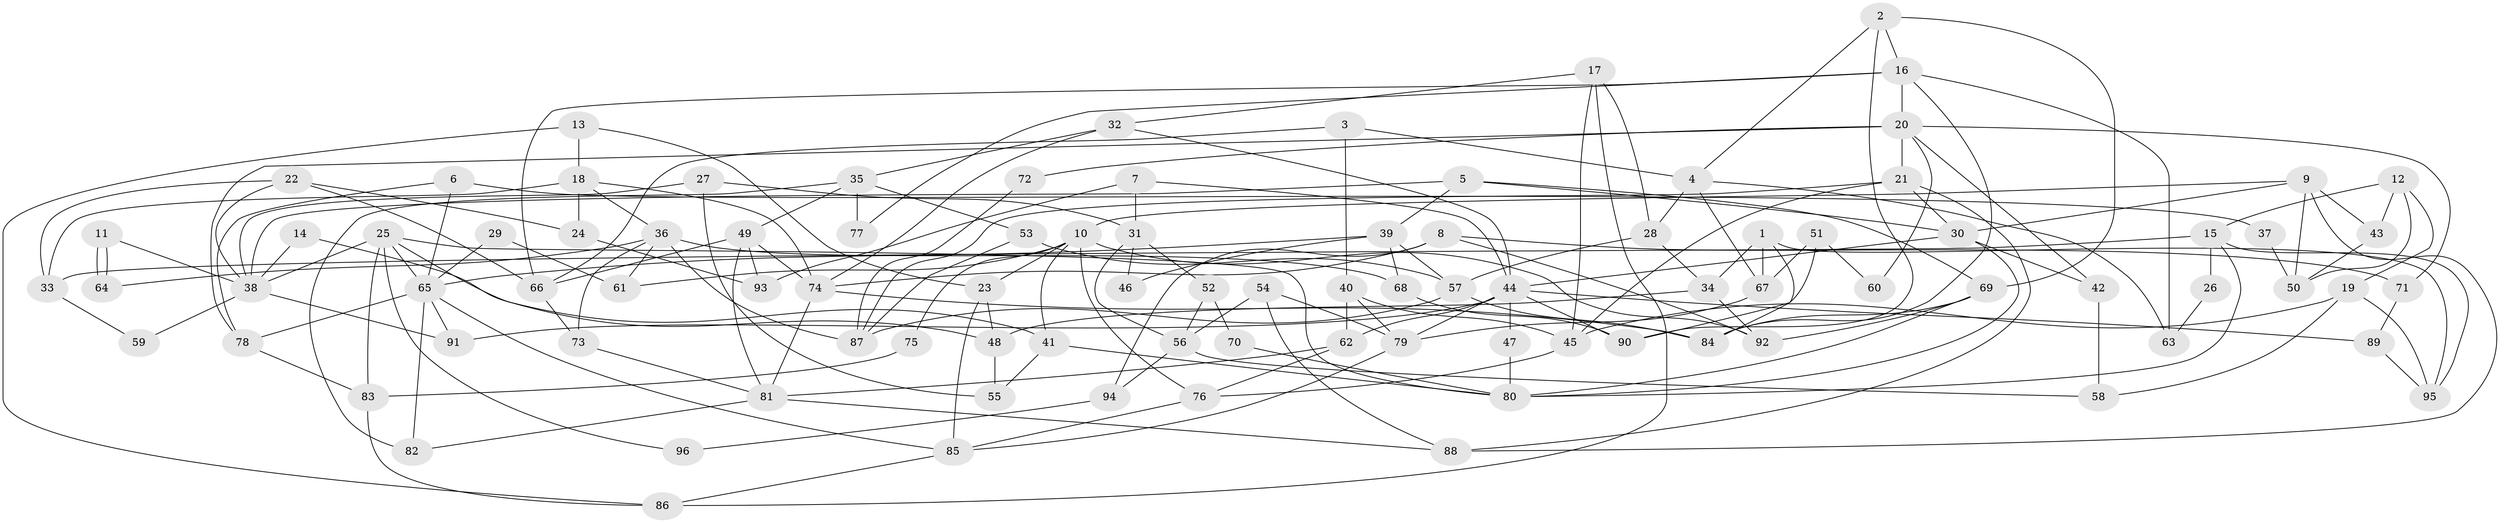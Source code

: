 // coarse degree distribution, {3: 0.15789473684210525, 2: 0.13157894736842105, 4: 0.2894736842105263, 5: 0.21052631578947367, 7: 0.02631578947368421, 8: 0.02631578947368421, 10: 0.05263157894736842, 9: 0.02631578947368421, 16: 0.02631578947368421, 6: 0.05263157894736842}
// Generated by graph-tools (version 1.1) at 2025/55/03/04/25 21:55:00]
// undirected, 96 vertices, 192 edges
graph export_dot {
graph [start="1"]
  node [color=gray90,style=filled];
  1;
  2;
  3;
  4;
  5;
  6;
  7;
  8;
  9;
  10;
  11;
  12;
  13;
  14;
  15;
  16;
  17;
  18;
  19;
  20;
  21;
  22;
  23;
  24;
  25;
  26;
  27;
  28;
  29;
  30;
  31;
  32;
  33;
  34;
  35;
  36;
  37;
  38;
  39;
  40;
  41;
  42;
  43;
  44;
  45;
  46;
  47;
  48;
  49;
  50;
  51;
  52;
  53;
  54;
  55;
  56;
  57;
  58;
  59;
  60;
  61;
  62;
  63;
  64;
  65;
  66;
  67;
  68;
  69;
  70;
  71;
  72;
  73;
  74;
  75;
  76;
  77;
  78;
  79;
  80;
  81;
  82;
  83;
  84;
  85;
  86;
  87;
  88;
  89;
  90;
  91;
  92;
  93;
  94;
  95;
  96;
  1 -- 95;
  1 -- 67;
  1 -- 34;
  1 -- 84;
  2 -- 69;
  2 -- 16;
  2 -- 4;
  2 -- 90;
  3 -- 66;
  3 -- 4;
  3 -- 40;
  4 -- 28;
  4 -- 63;
  4 -- 67;
  5 -- 39;
  5 -- 69;
  5 -- 30;
  5 -- 38;
  6 -- 78;
  6 -- 65;
  6 -- 37;
  7 -- 31;
  7 -- 93;
  7 -- 44;
  8 -- 92;
  8 -- 74;
  8 -- 71;
  8 -- 94;
  9 -- 88;
  9 -- 30;
  9 -- 10;
  9 -- 43;
  9 -- 50;
  10 -- 23;
  10 -- 41;
  10 -- 61;
  10 -- 75;
  10 -- 76;
  10 -- 92;
  11 -- 64;
  11 -- 64;
  11 -- 38;
  12 -- 15;
  12 -- 50;
  12 -- 19;
  12 -- 43;
  13 -- 86;
  13 -- 18;
  13 -- 23;
  14 -- 38;
  14 -- 41;
  15 -- 80;
  15 -- 33;
  15 -- 26;
  15 -- 95;
  16 -- 84;
  16 -- 20;
  16 -- 63;
  16 -- 66;
  16 -- 77;
  17 -- 45;
  17 -- 32;
  17 -- 28;
  17 -- 86;
  18 -- 74;
  18 -- 36;
  18 -- 24;
  18 -- 33;
  19 -- 45;
  19 -- 58;
  19 -- 95;
  20 -- 71;
  20 -- 21;
  20 -- 42;
  20 -- 60;
  20 -- 72;
  20 -- 78;
  21 -- 30;
  21 -- 45;
  21 -- 87;
  21 -- 88;
  22 -- 66;
  22 -- 38;
  22 -- 24;
  22 -- 33;
  23 -- 85;
  23 -- 48;
  24 -- 93;
  25 -- 48;
  25 -- 38;
  25 -- 65;
  25 -- 80;
  25 -- 83;
  25 -- 96;
  26 -- 63;
  27 -- 55;
  27 -- 38;
  27 -- 31;
  28 -- 57;
  28 -- 34;
  29 -- 65;
  29 -- 61;
  30 -- 44;
  30 -- 42;
  30 -- 80;
  31 -- 56;
  31 -- 46;
  31 -- 52;
  32 -- 44;
  32 -- 35;
  32 -- 74;
  33 -- 59;
  34 -- 48;
  34 -- 92;
  35 -- 49;
  35 -- 82;
  35 -- 53;
  35 -- 77;
  36 -- 87;
  36 -- 73;
  36 -- 61;
  36 -- 64;
  36 -- 68;
  37 -- 50;
  38 -- 91;
  38 -- 59;
  39 -- 57;
  39 -- 68;
  39 -- 46;
  39 -- 65;
  40 -- 62;
  40 -- 45;
  40 -- 79;
  41 -- 80;
  41 -- 55;
  42 -- 58;
  43 -- 50;
  44 -- 79;
  44 -- 47;
  44 -- 62;
  44 -- 89;
  44 -- 90;
  44 -- 91;
  45 -- 76;
  47 -- 80;
  48 -- 55;
  49 -- 74;
  49 -- 81;
  49 -- 66;
  49 -- 93;
  51 -- 67;
  51 -- 90;
  51 -- 60;
  52 -- 56;
  52 -- 70;
  53 -- 87;
  53 -- 57;
  54 -- 88;
  54 -- 79;
  54 -- 56;
  56 -- 58;
  56 -- 94;
  57 -- 84;
  57 -- 87;
  62 -- 76;
  62 -- 81;
  65 -- 78;
  65 -- 82;
  65 -- 85;
  65 -- 91;
  66 -- 73;
  67 -- 79;
  68 -- 90;
  69 -- 80;
  69 -- 92;
  69 -- 84;
  70 -- 80;
  71 -- 89;
  72 -- 87;
  73 -- 81;
  74 -- 84;
  74 -- 81;
  75 -- 83;
  76 -- 85;
  78 -- 83;
  79 -- 85;
  81 -- 82;
  81 -- 88;
  83 -- 86;
  85 -- 86;
  89 -- 95;
  94 -- 96;
}
